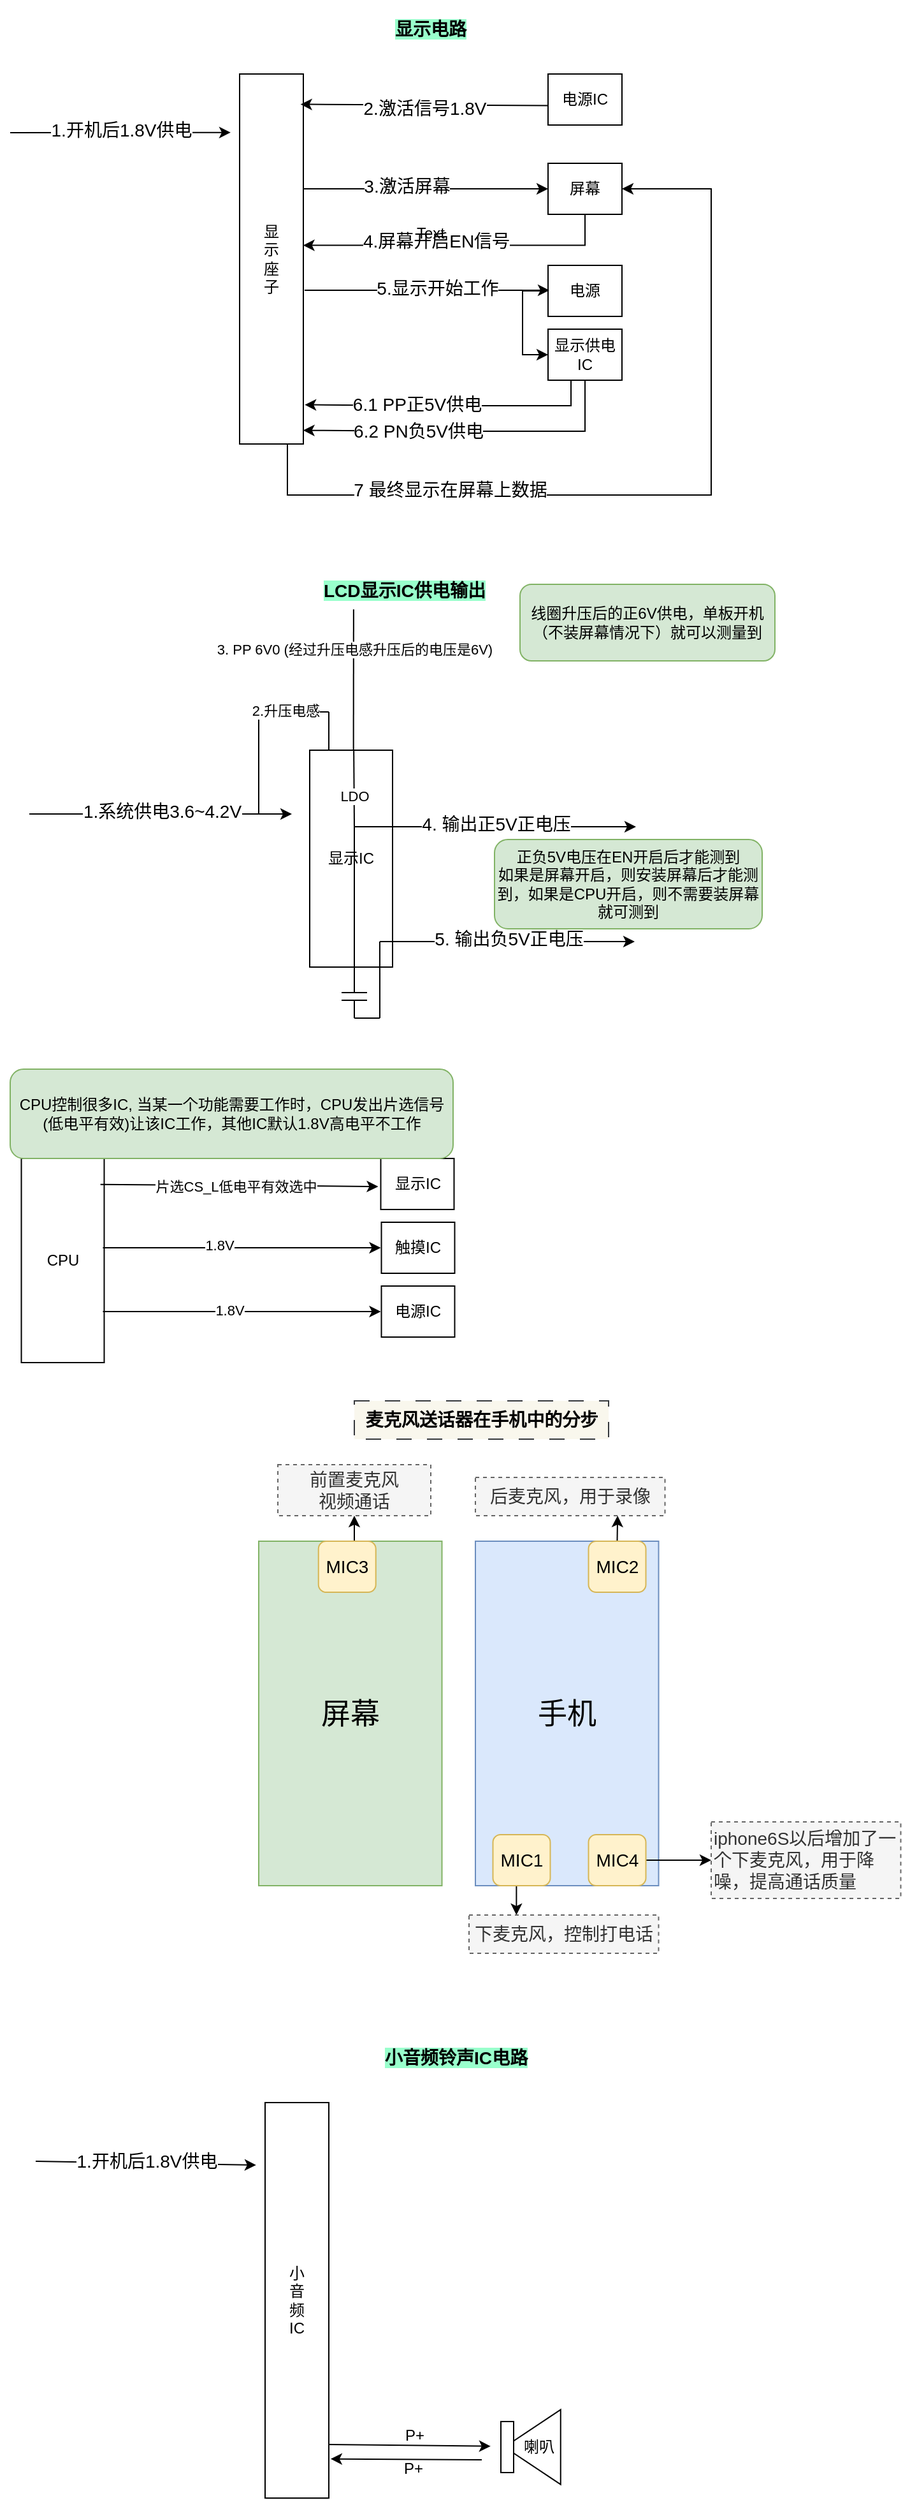 <mxfile version="24.6.5" type="github">
  <diagram name="第 1 页" id="F-Re6Uvif4Fe4Fc95BMW">
    <mxGraphModel dx="541" dy="-877" grid="1" gridSize="10" guides="1" tooltips="1" connect="1" arrows="1" fold="1" page="1" pageScale="1" pageWidth="827" pageHeight="1169" math="0" shadow="0">
      <root>
        <mxCell id="0" />
        <mxCell id="1" parent="0" />
        <mxCell id="L4pYS3y13BxJtPCVfl_d-1" value="" style="endArrow=classic;html=1;rounded=0;" parent="1" edge="1">
          <mxGeometry width="50" height="50" relative="1" as="geometry">
            <mxPoint x="85" y="2040" as="sourcePoint" />
            <mxPoint x="291" y="2040" as="targetPoint" />
          </mxGeometry>
        </mxCell>
        <mxCell id="L4pYS3y13BxJtPCVfl_d-2" value="Text" style="edgeLabel;html=1;align=center;verticalAlign=middle;resizable=0;points=[];" parent="L4pYS3y13BxJtPCVfl_d-1" vertex="1" connectable="0">
          <mxGeometry x="-0.009" y="2" relative="1" as="geometry">
            <mxPoint as="offset" />
          </mxGeometry>
        </mxCell>
        <mxCell id="L4pYS3y13BxJtPCVfl_d-3" value="&lt;font style=&quot;font-size: 14px;&quot;&gt;1.系统供电3.6~4.2V&lt;/font&gt;" style="edgeLabel;html=1;align=center;verticalAlign=middle;resizable=0;points=[];" parent="L4pYS3y13BxJtPCVfl_d-1" vertex="1" connectable="0">
          <mxGeometry x="0.004" y="2" relative="1" as="geometry">
            <mxPoint as="offset" />
          </mxGeometry>
        </mxCell>
        <mxCell id="L4pYS3y13BxJtPCVfl_d-4" value="显示IC" style="rounded=0;whiteSpace=wrap;html=1;" parent="1" vertex="1">
          <mxGeometry x="305" y="1990" width="65" height="170" as="geometry" />
        </mxCell>
        <mxCell id="L4pYS3y13BxJtPCVfl_d-5" value="" style="endArrow=classic;html=1;rounded=0;entryX=-0.141;entryY=0.158;entryDx=0;entryDy=0;entryPerimeter=0;" parent="1" target="L4pYS3y13BxJtPCVfl_d-10" edge="1">
          <mxGeometry width="50" height="50" relative="1" as="geometry">
            <mxPoint x="70" y="1506" as="sourcePoint" />
            <mxPoint x="260" y="1523.5" as="targetPoint" />
          </mxGeometry>
        </mxCell>
        <mxCell id="L4pYS3y13BxJtPCVfl_d-6" value="Text" style="edgeLabel;html=1;align=center;verticalAlign=middle;resizable=0;points=[];" parent="L4pYS3y13BxJtPCVfl_d-5" vertex="1" connectable="0">
          <mxGeometry x="-0.009" y="2" relative="1" as="geometry">
            <mxPoint as="offset" />
          </mxGeometry>
        </mxCell>
        <mxCell id="L4pYS3y13BxJtPCVfl_d-7" value="&lt;font style=&quot;font-size: 14px;&quot;&gt;1.开机后1.8V供电&lt;/font&gt;" style="edgeLabel;html=1;align=center;verticalAlign=middle;resizable=0;points=[];" parent="L4pYS3y13BxJtPCVfl_d-5" vertex="1" connectable="0">
          <mxGeometry x="0.004" y="2" relative="1" as="geometry">
            <mxPoint as="offset" />
          </mxGeometry>
        </mxCell>
        <mxCell id="L4pYS3y13BxJtPCVfl_d-8" style="edgeStyle=orthogonalEdgeStyle;rounded=0;orthogonalLoop=1;jettySize=auto;html=1;exitX=0.75;exitY=1;exitDx=0;exitDy=0;entryX=1;entryY=0.5;entryDx=0;entryDy=0;" parent="1" source="L4pYS3y13BxJtPCVfl_d-10" target="L4pYS3y13BxJtPCVfl_d-21" edge="1">
          <mxGeometry relative="1" as="geometry">
            <Array as="points">
              <mxPoint x="288" y="1790" />
              <mxPoint x="620" y="1790" />
              <mxPoint x="620" y="1550" />
            </Array>
          </mxGeometry>
        </mxCell>
        <mxCell id="L4pYS3y13BxJtPCVfl_d-9" value="&lt;span style=&quot;font-size: 14px;&quot;&gt;7 最终显示在屏幕上数据&lt;/span&gt;" style="edgeLabel;html=1;align=center;verticalAlign=middle;resizable=0;points=[];" parent="L4pYS3y13BxJtPCVfl_d-8" vertex="1" connectable="0">
          <mxGeometry x="-0.51" y="4" relative="1" as="geometry">
            <mxPoint as="offset" />
          </mxGeometry>
        </mxCell>
        <mxCell id="L4pYS3y13BxJtPCVfl_d-10" value="显&lt;div&gt;示&lt;/div&gt;&lt;div&gt;座&lt;/div&gt;&lt;div&gt;子&lt;/div&gt;" style="rounded=0;whiteSpace=wrap;html=1;" parent="1" vertex="1">
          <mxGeometry x="250" y="1460" width="50" height="290" as="geometry" />
        </mxCell>
        <mxCell id="L4pYS3y13BxJtPCVfl_d-11" value="电源IC" style="rounded=0;whiteSpace=wrap;html=1;" parent="1" vertex="1">
          <mxGeometry x="492" y="1460" width="58" height="40" as="geometry" />
        </mxCell>
        <mxCell id="L4pYS3y13BxJtPCVfl_d-12" value="" style="endArrow=classic;html=1;rounded=0;entryX=0.956;entryY=0.082;entryDx=0;entryDy=0;entryPerimeter=0;exitX=0.003;exitY=0.619;exitDx=0;exitDy=0;exitPerimeter=0;" parent="1" source="L4pYS3y13BxJtPCVfl_d-11" target="L4pYS3y13BxJtPCVfl_d-10" edge="1">
          <mxGeometry width="50" height="50" relative="1" as="geometry">
            <mxPoint x="80" y="1516" as="sourcePoint" />
            <mxPoint x="253" y="1516" as="targetPoint" />
          </mxGeometry>
        </mxCell>
        <mxCell id="L4pYS3y13BxJtPCVfl_d-13" value="Text" style="edgeLabel;html=1;align=center;verticalAlign=middle;resizable=0;points=[];" parent="L4pYS3y13BxJtPCVfl_d-12" vertex="1" connectable="0">
          <mxGeometry x="-0.009" y="2" relative="1" as="geometry">
            <mxPoint as="offset" />
          </mxGeometry>
        </mxCell>
        <mxCell id="L4pYS3y13BxJtPCVfl_d-14" value="&lt;font style=&quot;font-size: 14px;&quot;&gt;2.激活信号1.8V&lt;/font&gt;" style="edgeLabel;html=1;align=center;verticalAlign=middle;resizable=0;points=[];" parent="L4pYS3y13BxJtPCVfl_d-12" vertex="1" connectable="0">
          <mxGeometry x="0.004" y="2" relative="1" as="geometry">
            <mxPoint as="offset" />
          </mxGeometry>
        </mxCell>
        <mxCell id="L4pYS3y13BxJtPCVfl_d-15" value="" style="endArrow=classic;html=1;rounded=0;entryX=0;entryY=0.5;entryDx=0;entryDy=0;" parent="1" target="L4pYS3y13BxJtPCVfl_d-21" edge="1">
          <mxGeometry width="50" height="50" relative="1" as="geometry">
            <mxPoint x="300" y="1550" as="sourcePoint" />
            <mxPoint x="473" y="1550" as="targetPoint" />
          </mxGeometry>
        </mxCell>
        <mxCell id="L4pYS3y13BxJtPCVfl_d-16" value="Text" style="edgeLabel;html=1;align=center;verticalAlign=middle;resizable=0;points=[];" parent="L4pYS3y13BxJtPCVfl_d-15" vertex="1" connectable="0">
          <mxGeometry x="-0.009" y="2" relative="1" as="geometry">
            <mxPoint as="offset" />
          </mxGeometry>
        </mxCell>
        <mxCell id="L4pYS3y13BxJtPCVfl_d-17" value="&lt;font style=&quot;font-size: 14px;&quot;&gt;3.激活屏幕&lt;/font&gt;" style="edgeLabel;html=1;align=center;verticalAlign=middle;resizable=0;points=[];" parent="L4pYS3y13BxJtPCVfl_d-15" vertex="1" connectable="0">
          <mxGeometry x="0.004" y="2" relative="1" as="geometry">
            <mxPoint x="-16" as="offset" />
          </mxGeometry>
        </mxCell>
        <mxCell id="L4pYS3y13BxJtPCVfl_d-18" style="edgeStyle=orthogonalEdgeStyle;rounded=0;orthogonalLoop=1;jettySize=auto;html=1;exitX=0.5;exitY=1;exitDx=0;exitDy=0;entryX=0.996;entryY=0.463;entryDx=0;entryDy=0;entryPerimeter=0;" parent="1" source="L4pYS3y13BxJtPCVfl_d-21" target="L4pYS3y13BxJtPCVfl_d-10" edge="1">
          <mxGeometry relative="1" as="geometry">
            <mxPoint x="521" y="1600" as="targetPoint" />
          </mxGeometry>
        </mxCell>
        <mxCell id="L4pYS3y13BxJtPCVfl_d-19" value="Text" style="edgeLabel;html=1;align=center;verticalAlign=middle;resizable=0;points=[];" parent="L4pYS3y13BxJtPCVfl_d-18" vertex="1" connectable="0">
          <mxGeometry x="-0.01" y="-3" relative="1" as="geometry">
            <mxPoint x="-20" as="offset" />
          </mxGeometry>
        </mxCell>
        <mxCell id="L4pYS3y13BxJtPCVfl_d-20" value="&lt;span style=&quot;font-size: 14px;&quot;&gt;4.屏幕开启EN信号&lt;/span&gt;" style="edgeLabel;html=1;align=center;verticalAlign=middle;resizable=0;points=[];" parent="L4pYS3y13BxJtPCVfl_d-18" vertex="1" connectable="0">
          <mxGeometry x="0.161" y="-7" relative="1" as="geometry">
            <mxPoint x="1" y="3" as="offset" />
          </mxGeometry>
        </mxCell>
        <mxCell id="L4pYS3y13BxJtPCVfl_d-21" value="屏幕" style="rounded=0;whiteSpace=wrap;html=1;" parent="1" vertex="1">
          <mxGeometry x="492" y="1530" width="58" height="40" as="geometry" />
        </mxCell>
        <mxCell id="L4pYS3y13BxJtPCVfl_d-22" value="显示供电IC" style="rounded=0;whiteSpace=wrap;html=1;" parent="1" vertex="1">
          <mxGeometry x="492" y="1660" width="58" height="40" as="geometry" />
        </mxCell>
        <mxCell id="L4pYS3y13BxJtPCVfl_d-23" style="edgeStyle=orthogonalEdgeStyle;rounded=0;orthogonalLoop=1;jettySize=auto;html=1;exitX=0;exitY=0.75;exitDx=0;exitDy=0;entryX=0;entryY=0.5;entryDx=0;entryDy=0;" parent="1" source="L4pYS3y13BxJtPCVfl_d-24" target="L4pYS3y13BxJtPCVfl_d-22" edge="1">
          <mxGeometry relative="1" as="geometry">
            <Array as="points">
              <mxPoint x="492" y="1630" />
              <mxPoint x="472" y="1630" />
              <mxPoint x="472" y="1680" />
            </Array>
          </mxGeometry>
        </mxCell>
        <mxCell id="L4pYS3y13BxJtPCVfl_d-24" value="电源" style="rounded=0;whiteSpace=wrap;html=1;" parent="1" vertex="1">
          <mxGeometry x="492" y="1610" width="58" height="40" as="geometry" />
        </mxCell>
        <mxCell id="L4pYS3y13BxJtPCVfl_d-25" value="" style="endArrow=classic;html=1;rounded=0;entryX=0;entryY=0.5;entryDx=0;entryDy=0;" parent="1" edge="1">
          <mxGeometry width="50" height="50" relative="1" as="geometry">
            <mxPoint x="301" y="1629.5" as="sourcePoint" />
            <mxPoint x="493" y="1629.5" as="targetPoint" />
          </mxGeometry>
        </mxCell>
        <mxCell id="L4pYS3y13BxJtPCVfl_d-26" value="Text" style="edgeLabel;html=1;align=center;verticalAlign=middle;resizable=0;points=[];" parent="L4pYS3y13BxJtPCVfl_d-25" vertex="1" connectable="0">
          <mxGeometry x="-0.009" y="2" relative="1" as="geometry">
            <mxPoint as="offset" />
          </mxGeometry>
        </mxCell>
        <mxCell id="L4pYS3y13BxJtPCVfl_d-27" value="&lt;font style=&quot;font-size: 14px;&quot;&gt;5.显示开始工作&lt;/font&gt;" style="edgeLabel;html=1;align=center;verticalAlign=middle;resizable=0;points=[];" parent="L4pYS3y13BxJtPCVfl_d-25" vertex="1" connectable="0">
          <mxGeometry x="0.004" y="2" relative="1" as="geometry">
            <mxPoint x="7" as="offset" />
          </mxGeometry>
        </mxCell>
        <mxCell id="L4pYS3y13BxJtPCVfl_d-28" style="edgeStyle=orthogonalEdgeStyle;rounded=0;orthogonalLoop=1;jettySize=auto;html=1;exitX=0.5;exitY=1;exitDx=0;exitDy=0;entryX=1.022;entryY=0.894;entryDx=0;entryDy=0;entryPerimeter=0;" parent="1" source="L4pYS3y13BxJtPCVfl_d-22" target="L4pYS3y13BxJtPCVfl_d-10" edge="1">
          <mxGeometry relative="1" as="geometry">
            <Array as="points">
              <mxPoint x="510" y="1700" />
              <mxPoint x="510" y="1720" />
              <mxPoint x="396" y="1720" />
            </Array>
          </mxGeometry>
        </mxCell>
        <mxCell id="L4pYS3y13BxJtPCVfl_d-29" value="&lt;span style=&quot;font-size: 14px;&quot;&gt;6.1 PP正5V供电&lt;/span&gt;" style="edgeLabel;html=1;align=center;verticalAlign=middle;resizable=0;points=[];" parent="L4pYS3y13BxJtPCVfl_d-28" vertex="1" connectable="0">
          <mxGeometry x="0.269" y="-1" relative="1" as="geometry">
            <mxPoint as="offset" />
          </mxGeometry>
        </mxCell>
        <mxCell id="L4pYS3y13BxJtPCVfl_d-30" style="edgeStyle=orthogonalEdgeStyle;rounded=0;orthogonalLoop=1;jettySize=auto;html=1;exitX=0.5;exitY=1;exitDx=0;exitDy=0;entryX=0.996;entryY=0.963;entryDx=0;entryDy=0;entryPerimeter=0;" parent="1" source="L4pYS3y13BxJtPCVfl_d-22" target="L4pYS3y13BxJtPCVfl_d-10" edge="1">
          <mxGeometry relative="1" as="geometry">
            <Array as="points">
              <mxPoint x="521" y="1740" />
              <mxPoint x="396" y="1740" />
            </Array>
          </mxGeometry>
        </mxCell>
        <mxCell id="L4pYS3y13BxJtPCVfl_d-31" value="&lt;span style=&quot;font-size: 14px;&quot;&gt;6.2 PN负5V供电&lt;/span&gt;" style="edgeLabel;html=1;align=center;verticalAlign=middle;resizable=0;points=[];" parent="L4pYS3y13BxJtPCVfl_d-30" vertex="1" connectable="0">
          <mxGeometry x="0.211" relative="1" as="geometry">
            <mxPoint x="-13" as="offset" />
          </mxGeometry>
        </mxCell>
        <mxCell id="L4pYS3y13BxJtPCVfl_d-32" value="Text" style="text;html=1;align=center;verticalAlign=middle;whiteSpace=wrap;rounded=0;" parent="1" vertex="1">
          <mxGeometry x="370" y="1570" width="60" height="30" as="geometry" />
        </mxCell>
        <mxCell id="L4pYS3y13BxJtPCVfl_d-33" value="&lt;h3&gt;&lt;b style=&quot;background-color: rgb(153, 255, 204);&quot;&gt;显示电路&lt;/b&gt;&lt;/h3&gt;" style="text;html=1;align=center;verticalAlign=middle;whiteSpace=wrap;rounded=0;" parent="1" vertex="1">
          <mxGeometry x="370" y="1410" width="60" height="30" as="geometry" />
        </mxCell>
        <mxCell id="L4pYS3y13BxJtPCVfl_d-34" value="&lt;h3&gt;&lt;b style=&quot;background-color: rgb(153, 255, 204);&quot;&gt;LCD显示IC供电输出&lt;/b&gt;&lt;/h3&gt;" style="text;html=1;align=center;verticalAlign=middle;whiteSpace=wrap;rounded=0;" parent="1" vertex="1">
          <mxGeometry x="310" y="1850" width="139" height="30" as="geometry" />
        </mxCell>
        <mxCell id="L4pYS3y13BxJtPCVfl_d-35" value="" style="endArrow=none;html=1;rounded=0;" parent="1" edge="1">
          <mxGeometry width="50" height="50" relative="1" as="geometry">
            <mxPoint x="265" y="2040" as="sourcePoint" />
            <mxPoint x="265" y="1960" as="targetPoint" />
          </mxGeometry>
        </mxCell>
        <mxCell id="L4pYS3y13BxJtPCVfl_d-36" value="" style="endArrow=none;html=1;rounded=0;" parent="1" edge="1">
          <mxGeometry width="50" height="50" relative="1" as="geometry">
            <mxPoint x="265" y="1960" as="sourcePoint" />
            <mxPoint x="320" y="1960" as="targetPoint" />
          </mxGeometry>
        </mxCell>
        <mxCell id="L4pYS3y13BxJtPCVfl_d-44" value="2.升压电感" style="edgeLabel;html=1;align=center;verticalAlign=middle;resizable=0;points=[];" parent="L4pYS3y13BxJtPCVfl_d-36" vertex="1" connectable="0">
          <mxGeometry x="-0.405" y="1" relative="1" as="geometry">
            <mxPoint x="4" as="offset" />
          </mxGeometry>
        </mxCell>
        <mxCell id="L4pYS3y13BxJtPCVfl_d-37" value="" style="endArrow=none;html=1;rounded=0;entryX=0.25;entryY=0;entryDx=0;entryDy=0;" parent="1" target="L4pYS3y13BxJtPCVfl_d-4" edge="1">
          <mxGeometry width="50" height="50" relative="1" as="geometry">
            <mxPoint x="320" y="1960" as="sourcePoint" />
            <mxPoint x="345" y="1970" as="targetPoint" />
            <Array as="points">
              <mxPoint x="320" y="1990" />
            </Array>
          </mxGeometry>
        </mxCell>
        <mxCell id="L4pYS3y13BxJtPCVfl_d-45" value="" style="endArrow=classic;html=1;rounded=0;" parent="1" edge="1">
          <mxGeometry width="50" height="50" relative="1" as="geometry">
            <mxPoint x="340" y="2050" as="sourcePoint" />
            <mxPoint x="561" y="2050" as="targetPoint" />
          </mxGeometry>
        </mxCell>
        <mxCell id="L4pYS3y13BxJtPCVfl_d-46" value="Text" style="edgeLabel;html=1;align=center;verticalAlign=middle;resizable=0;points=[];" parent="L4pYS3y13BxJtPCVfl_d-45" vertex="1" connectable="0">
          <mxGeometry x="-0.009" y="2" relative="1" as="geometry">
            <mxPoint as="offset" />
          </mxGeometry>
        </mxCell>
        <mxCell id="L4pYS3y13BxJtPCVfl_d-47" value="&lt;font style=&quot;font-size: 14px;&quot;&gt;4. 输出正5V正电压&lt;/font&gt;" style="edgeLabel;html=1;align=center;verticalAlign=middle;resizable=0;points=[];" parent="L4pYS3y13BxJtPCVfl_d-45" vertex="1" connectable="0">
          <mxGeometry x="0.004" y="2" relative="1" as="geometry">
            <mxPoint as="offset" />
          </mxGeometry>
        </mxCell>
        <mxCell id="L4pYS3y13BxJtPCVfl_d-54" value="" style="endArrow=none;html=1;rounded=0;entryX=0.532;entryY=0;entryDx=0;entryDy=0;entryPerimeter=0;" parent="1" target="L4pYS3y13BxJtPCVfl_d-4" edge="1">
          <mxGeometry width="50" height="50" relative="1" as="geometry">
            <mxPoint x="340" y="2050" as="sourcePoint" />
            <mxPoint x="420" y="2050" as="targetPoint" />
          </mxGeometry>
        </mxCell>
        <mxCell id="L4pYS3y13BxJtPCVfl_d-67" value="LDO" style="edgeLabel;html=1;align=center;verticalAlign=middle;resizable=0;points=[];" parent="L4pYS3y13BxJtPCVfl_d-54" vertex="1" connectable="0">
          <mxGeometry x="-0.188" relative="1" as="geometry">
            <mxPoint as="offset" />
          </mxGeometry>
        </mxCell>
        <mxCell id="L4pYS3y13BxJtPCVfl_d-55" value="" style="endArrow=none;html=1;rounded=0;exitX=0.583;exitY=0.002;exitDx=0;exitDy=0;exitPerimeter=0;" parent="1" edge="1">
          <mxGeometry width="50" height="50" relative="1" as="geometry">
            <mxPoint x="339.335" y="1990.0" as="sourcePoint" />
            <mxPoint x="339.44" y="1879.66" as="targetPoint" />
          </mxGeometry>
        </mxCell>
        <mxCell id="L4pYS3y13BxJtPCVfl_d-56" value="3. PP 6V0 (经过升压电感升压后的电压是6V)" style="edgeLabel;html=1;align=center;verticalAlign=middle;resizable=0;points=[];" parent="L4pYS3y13BxJtPCVfl_d-55" vertex="1" connectable="0">
          <mxGeometry x="0.445" relative="1" as="geometry">
            <mxPoint as="offset" />
          </mxGeometry>
        </mxCell>
        <mxCell id="L4pYS3y13BxJtPCVfl_d-68" value="" style="endArrow=none;html=1;rounded=0;" parent="1" edge="1">
          <mxGeometry width="50" height="50" relative="1" as="geometry">
            <mxPoint x="340" y="2180" as="sourcePoint" />
            <mxPoint x="340" y="2050" as="targetPoint" />
          </mxGeometry>
        </mxCell>
        <mxCell id="L4pYS3y13BxJtPCVfl_d-70" value="" style="endArrow=none;html=1;rounded=0;" parent="1" edge="1">
          <mxGeometry width="50" height="50" relative="1" as="geometry">
            <mxPoint x="330" y="2180" as="sourcePoint" />
            <mxPoint x="350" y="2180" as="targetPoint" />
          </mxGeometry>
        </mxCell>
        <mxCell id="L4pYS3y13BxJtPCVfl_d-73" value="" style="endArrow=none;html=1;rounded=0;" parent="1" edge="1">
          <mxGeometry width="50" height="50" relative="1" as="geometry">
            <mxPoint x="330" y="2186" as="sourcePoint" />
            <mxPoint x="350" y="2186" as="targetPoint" />
          </mxGeometry>
        </mxCell>
        <mxCell id="L4pYS3y13BxJtPCVfl_d-76" value="" style="endArrow=none;html=1;rounded=0;" parent="1" edge="1">
          <mxGeometry width="50" height="50" relative="1" as="geometry">
            <mxPoint x="340" y="2200" as="sourcePoint" />
            <mxPoint x="340" y="2186" as="targetPoint" />
            <Array as="points">
              <mxPoint x="340" y="2186" />
            </Array>
          </mxGeometry>
        </mxCell>
        <mxCell id="L4pYS3y13BxJtPCVfl_d-77" value="" style="endArrow=none;html=1;rounded=0;" parent="1" edge="1">
          <mxGeometry width="50" height="50" relative="1" as="geometry">
            <mxPoint x="340" y="2200" as="sourcePoint" />
            <mxPoint x="360" y="2200" as="targetPoint" />
            <Array as="points">
              <mxPoint x="350" y="2200" />
            </Array>
          </mxGeometry>
        </mxCell>
        <mxCell id="L4pYS3y13BxJtPCVfl_d-79" value="" style="endArrow=none;html=1;rounded=0;entryX=0.846;entryY=0.882;entryDx=0;entryDy=0;entryPerimeter=0;" parent="1" target="L4pYS3y13BxJtPCVfl_d-4" edge="1">
          <mxGeometry width="50" height="50" relative="1" as="geometry">
            <mxPoint x="360" y="2200" as="sourcePoint" />
            <mxPoint x="410" y="2140" as="targetPoint" />
          </mxGeometry>
        </mxCell>
        <mxCell id="L4pYS3y13BxJtPCVfl_d-81" value="" style="endArrow=classic;html=1;rounded=0;" parent="1" edge="1">
          <mxGeometry width="50" height="50" relative="1" as="geometry">
            <mxPoint x="360" y="2140" as="sourcePoint" />
            <mxPoint x="560" y="2140" as="targetPoint" />
          </mxGeometry>
        </mxCell>
        <mxCell id="L4pYS3y13BxJtPCVfl_d-82" value="Text" style="edgeLabel;html=1;align=center;verticalAlign=middle;resizable=0;points=[];" parent="L4pYS3y13BxJtPCVfl_d-81" vertex="1" connectable="0">
          <mxGeometry x="-0.009" y="2" relative="1" as="geometry">
            <mxPoint as="offset" />
          </mxGeometry>
        </mxCell>
        <mxCell id="L4pYS3y13BxJtPCVfl_d-83" value="&lt;font style=&quot;font-size: 14px;&quot;&gt;5. 输出负5V正电压&lt;/font&gt;" style="edgeLabel;html=1;align=center;verticalAlign=middle;resizable=0;points=[];" parent="L4pYS3y13BxJtPCVfl_d-81" vertex="1" connectable="0">
          <mxGeometry x="0.004" y="2" relative="1" as="geometry">
            <mxPoint as="offset" />
          </mxGeometry>
        </mxCell>
        <mxCell id="L4pYS3y13BxJtPCVfl_d-84" value="正负5V电压在EN开启后才能测到&lt;div&gt;如果是屏幕开启，则安装屏幕后才能测到，如果是CPU开启，则不需要装屏幕就可测到&lt;/div&gt;" style="rounded=1;whiteSpace=wrap;html=1;fillColor=#d5e8d4;strokeColor=#82b366;" parent="1" vertex="1">
          <mxGeometry x="450" y="2060" width="210" height="70" as="geometry" />
        </mxCell>
        <mxCell id="L4pYS3y13BxJtPCVfl_d-85" value="线圈升压后的正6V供电，单板开机（不装屏幕情况下）就可以测量到" style="rounded=1;whiteSpace=wrap;html=1;fillColor=#d5e8d4;strokeColor=#82b366;" parent="1" vertex="1">
          <mxGeometry x="470" y="1860" width="200" height="60" as="geometry" />
        </mxCell>
        <mxCell id="L4pYS3y13BxJtPCVfl_d-86" value="CPU" style="rounded=0;whiteSpace=wrap;html=1;" parent="1" vertex="1">
          <mxGeometry x="78.75" y="2310" width="65" height="160" as="geometry" />
        </mxCell>
        <mxCell id="L4pYS3y13BxJtPCVfl_d-87" value="" style="endArrow=classic;html=1;rounded=0;exitX=0.955;exitY=0.127;exitDx=0;exitDy=0;exitPerimeter=0;" parent="1" source="L4pYS3y13BxJtPCVfl_d-86" edge="1">
          <mxGeometry width="50" height="50" relative="1" as="geometry">
            <mxPoint x="168.75" y="2360" as="sourcePoint" />
            <mxPoint x="358.75" y="2332" as="targetPoint" />
          </mxGeometry>
        </mxCell>
        <mxCell id="L4pYS3y13BxJtPCVfl_d-96" value="片选CS_L低电平有效选中" style="edgeLabel;html=1;align=center;verticalAlign=middle;resizable=0;points=[];" parent="L4pYS3y13BxJtPCVfl_d-87" vertex="1" connectable="0">
          <mxGeometry x="-0.032" y="-1" relative="1" as="geometry">
            <mxPoint as="offset" />
          </mxGeometry>
        </mxCell>
        <mxCell id="L4pYS3y13BxJtPCVfl_d-88" value="显示IC" style="rounded=0;whiteSpace=wrap;html=1;" parent="1" vertex="1">
          <mxGeometry x="360.75" y="2310" width="57.5" height="40" as="geometry" />
        </mxCell>
        <mxCell id="L4pYS3y13BxJtPCVfl_d-89" value="" style="endArrow=classic;html=1;rounded=0;exitX=0.955;exitY=0.127;exitDx=0;exitDy=0;exitPerimeter=0;" parent="1" edge="1">
          <mxGeometry width="50" height="50" relative="1" as="geometry">
            <mxPoint x="142.75" y="2380" as="sourcePoint" />
            <mxPoint x="360.75" y="2380" as="targetPoint" />
          </mxGeometry>
        </mxCell>
        <mxCell id="L4pYS3y13BxJtPCVfl_d-94" value="1.8V" style="edgeLabel;html=1;align=center;verticalAlign=middle;resizable=0;points=[];" parent="L4pYS3y13BxJtPCVfl_d-89" vertex="1" connectable="0">
          <mxGeometry x="-0.169" y="2" relative="1" as="geometry">
            <mxPoint as="offset" />
          </mxGeometry>
        </mxCell>
        <mxCell id="L4pYS3y13BxJtPCVfl_d-90" value="触摸IC" style="rounded=0;whiteSpace=wrap;html=1;" parent="1" vertex="1">
          <mxGeometry x="361.25" y="2360" width="57.5" height="40" as="geometry" />
        </mxCell>
        <mxCell id="L4pYS3y13BxJtPCVfl_d-92" value="" style="endArrow=classic;html=1;rounded=0;exitX=0.955;exitY=0.127;exitDx=0;exitDy=0;exitPerimeter=0;" parent="1" edge="1">
          <mxGeometry width="50" height="50" relative="1" as="geometry">
            <mxPoint x="142.75" y="2430" as="sourcePoint" />
            <mxPoint x="360.75" y="2430" as="targetPoint" />
          </mxGeometry>
        </mxCell>
        <mxCell id="L4pYS3y13BxJtPCVfl_d-95" value="1.8V" style="edgeLabel;html=1;align=center;verticalAlign=middle;resizable=0;points=[];" parent="L4pYS3y13BxJtPCVfl_d-92" vertex="1" connectable="0">
          <mxGeometry x="-0.096" y="1" relative="1" as="geometry">
            <mxPoint as="offset" />
          </mxGeometry>
        </mxCell>
        <mxCell id="L4pYS3y13BxJtPCVfl_d-93" value="电源IC" style="rounded=0;whiteSpace=wrap;html=1;" parent="1" vertex="1">
          <mxGeometry x="361.25" y="2410" width="57.5" height="40" as="geometry" />
        </mxCell>
        <mxCell id="L4pYS3y13BxJtPCVfl_d-97" value="CPU控制很多IC, 当某一个功能需要工作时，CPU发出片选信号(低电平有效)让该IC工作，其他IC默认1.8V高电平不工作" style="rounded=1;whiteSpace=wrap;html=1;fillColor=#d5e8d4;strokeColor=#82b366;" parent="1" vertex="1">
          <mxGeometry x="70" y="2240" width="347.5" height="70" as="geometry" />
        </mxCell>
        <mxCell id="epny1ZXgf8INYz4ZHt1H-8" style="edgeStyle=orthogonalEdgeStyle;rounded=0;orthogonalLoop=1;jettySize=auto;html=1;exitX=0.25;exitY=1;exitDx=0;exitDy=0;entryX=0.25;entryY=0;entryDx=0;entryDy=0;" parent="1" source="epny1ZXgf8INYz4ZHt1H-1" target="epny1ZXgf8INYz4ZHt1H-10" edge="1">
          <mxGeometry relative="1" as="geometry">
            <mxPoint x="470.868" y="2940" as="targetPoint" />
          </mxGeometry>
        </mxCell>
        <mxCell id="epny1ZXgf8INYz4ZHt1H-1" value="&lt;font style=&quot;font-size: 23px;&quot;&gt;手机&lt;/font&gt;" style="rounded=0;whiteSpace=wrap;html=1;fillColor=#dae8fc;strokeColor=#6c8ebf;" parent="1" vertex="1">
          <mxGeometry x="435" y="2610" width="143.75" height="270" as="geometry" />
        </mxCell>
        <mxCell id="epny1ZXgf8INYz4ZHt1H-3" value="&lt;h3&gt;麦克风送话器在手机中的分步&lt;/h3&gt;" style="text;html=1;align=center;verticalAlign=middle;whiteSpace=wrap;rounded=0;fillColor=#f9f7ed;strokeColor=#36393d;dashed=1;dashPattern=12 12;" parent="1" vertex="1">
          <mxGeometry x="340" y="2500" width="199.5" height="30" as="geometry" />
        </mxCell>
        <mxCell id="epny1ZXgf8INYz4ZHt1H-5" value="&lt;span style=&quot;background-color: initial;&quot;&gt;&lt;font style=&quot;font-size: 14px;&quot;&gt;MIC1&lt;/font&gt;&lt;/span&gt;" style="rounded=1;whiteSpace=wrap;html=1;fillColor=#fff2cc;strokeColor=#d6b656;" parent="1" vertex="1">
          <mxGeometry x="448.75" y="2840" width="45" height="40" as="geometry" />
        </mxCell>
        <mxCell id="epny1ZXgf8INYz4ZHt1H-16" style="edgeStyle=orthogonalEdgeStyle;rounded=0;orthogonalLoop=1;jettySize=auto;html=1;exitX=0.5;exitY=0;exitDx=0;exitDy=0;entryX=0.75;entryY=1;entryDx=0;entryDy=0;" parent="1" source="epny1ZXgf8INYz4ZHt1H-6" target="epny1ZXgf8INYz4ZHt1H-9" edge="1">
          <mxGeometry relative="1" as="geometry" />
        </mxCell>
        <mxCell id="epny1ZXgf8INYz4ZHt1H-6" value="&lt;span style=&quot;background-color: initial;&quot;&gt;&lt;font style=&quot;font-size: 14px;&quot;&gt;MIC2&lt;/font&gt;&lt;/span&gt;" style="rounded=1;whiteSpace=wrap;html=1;fillColor=#fff2cc;strokeColor=#d6b656;" parent="1" vertex="1">
          <mxGeometry x="523.75" y="2610" width="45" height="40" as="geometry" />
        </mxCell>
        <mxCell id="epny1ZXgf8INYz4ZHt1H-9" value="&lt;font style=&quot;font-size: 14px;&quot;&gt;后麦克风，用于录像&lt;/font&gt;" style="text;strokeColor=#666666;align=center;fillColor=#f5f5f5;html=1;verticalAlign=middle;whiteSpace=wrap;rounded=0;fontColor=#333333;dashed=1;" parent="1" vertex="1">
          <mxGeometry x="435.0" y="2560" width="148.75" height="30" as="geometry" />
        </mxCell>
        <mxCell id="epny1ZXgf8INYz4ZHt1H-10" value="&lt;font style=&quot;font-size: 14px;&quot;&gt;下麦克风，控制打电话&lt;/font&gt;" style="text;strokeColor=#666666;align=center;fillColor=#f5f5f5;html=1;verticalAlign=middle;whiteSpace=wrap;rounded=0;fontColor=#333333;dashed=1;" parent="1" vertex="1">
          <mxGeometry x="430" y="2903" width="148.75" height="30" as="geometry" />
        </mxCell>
        <mxCell id="epny1ZXgf8INYz4ZHt1H-17" style="edgeStyle=orthogonalEdgeStyle;rounded=0;orthogonalLoop=1;jettySize=auto;html=1;exitX=0.5;exitY=0;exitDx=0;exitDy=0;entryX=0.5;entryY=1;entryDx=0;entryDy=0;" parent="1" source="epny1ZXgf8INYz4ZHt1H-12" target="epny1ZXgf8INYz4ZHt1H-15" edge="1">
          <mxGeometry relative="1" as="geometry" />
        </mxCell>
        <mxCell id="epny1ZXgf8INYz4ZHt1H-12" value="&lt;span style=&quot;font-size: 23px;&quot;&gt;屏幕&lt;/span&gt;" style="rounded=0;whiteSpace=wrap;html=1;fillColor=#d5e8d4;strokeColor=#82b366;" parent="1" vertex="1">
          <mxGeometry x="265" y="2610" width="143.75" height="270" as="geometry" />
        </mxCell>
        <mxCell id="epny1ZXgf8INYz4ZHt1H-13" value="&lt;span style=&quot;background-color: initial;&quot;&gt;&lt;font style=&quot;font-size: 14px;&quot;&gt;MIC3&lt;/font&gt;&lt;/span&gt;" style="rounded=1;whiteSpace=wrap;html=1;fillColor=#fff2cc;strokeColor=#d6b656;" parent="1" vertex="1">
          <mxGeometry x="311.87" y="2610" width="45" height="40" as="geometry" />
        </mxCell>
        <mxCell id="epny1ZXgf8INYz4ZHt1H-15" value="&lt;span style=&quot;font-size: 14px;&quot;&gt;前置麦克风&lt;/span&gt;&lt;div&gt;&lt;span style=&quot;font-size: 14px;&quot;&gt;视频通话&lt;/span&gt;&lt;/div&gt;" style="text;strokeColor=#666666;align=center;fillColor=#f5f5f5;html=1;verticalAlign=middle;whiteSpace=wrap;rounded=0;fontColor=#333333;dashed=1;" parent="1" vertex="1">
          <mxGeometry x="280" y="2550" width="120" height="40" as="geometry" />
        </mxCell>
        <mxCell id="epny1ZXgf8INYz4ZHt1H-22" style="edgeStyle=orthogonalEdgeStyle;rounded=0;orthogonalLoop=1;jettySize=auto;html=1;exitX=1;exitY=0.5;exitDx=0;exitDy=0;entryX=0;entryY=0.5;entryDx=0;entryDy=0;" parent="1" source="epny1ZXgf8INYz4ZHt1H-18" target="epny1ZXgf8INYz4ZHt1H-20" edge="1">
          <mxGeometry relative="1" as="geometry" />
        </mxCell>
        <mxCell id="epny1ZXgf8INYz4ZHt1H-18" value="&lt;span style=&quot;background-color: initial;&quot;&gt;&lt;font style=&quot;font-size: 14px;&quot;&gt;MIC4&lt;/font&gt;&lt;/span&gt;" style="rounded=1;whiteSpace=wrap;html=1;fillColor=#fff2cc;strokeColor=#d6b656;" parent="1" vertex="1">
          <mxGeometry x="523.75" y="2840" width="45" height="40" as="geometry" />
        </mxCell>
        <mxCell id="epny1ZXgf8INYz4ZHt1H-20" value="&lt;span style=&quot;font-size: 14px;&quot;&gt;iphone6S以后增加了一个下麦克风，用于降噪，提高通话质量&lt;/span&gt;" style="text;strokeColor=#666666;align=left;fillColor=#f5f5f5;html=1;verticalAlign=middle;whiteSpace=wrap;rounded=0;fontColor=#333333;dashed=1;" parent="1" vertex="1">
          <mxGeometry x="620" y="2830" width="148.75" height="60" as="geometry" />
        </mxCell>
        <mxCell id="lAc3ItXL6pxSoQvCD10s-30" value="" style="endArrow=classic;html=1;rounded=0;entryX=-0.141;entryY=0.158;entryDx=0;entryDy=0;entryPerimeter=0;" edge="1" parent="1" target="lAc3ItXL6pxSoQvCD10s-35">
          <mxGeometry width="50" height="50" relative="1" as="geometry">
            <mxPoint x="90" y="3096" as="sourcePoint" />
            <mxPoint x="280" y="3113.5" as="targetPoint" />
          </mxGeometry>
        </mxCell>
        <mxCell id="lAc3ItXL6pxSoQvCD10s-31" value="Text" style="edgeLabel;html=1;align=center;verticalAlign=middle;resizable=0;points=[];" vertex="1" connectable="0" parent="lAc3ItXL6pxSoQvCD10s-30">
          <mxGeometry x="-0.009" y="2" relative="1" as="geometry">
            <mxPoint as="offset" />
          </mxGeometry>
        </mxCell>
        <mxCell id="lAc3ItXL6pxSoQvCD10s-32" value="&lt;font style=&quot;font-size: 14px;&quot;&gt;1.开机后1.8V供电&lt;/font&gt;" style="edgeLabel;html=1;align=center;verticalAlign=middle;resizable=0;points=[];" vertex="1" connectable="0" parent="lAc3ItXL6pxSoQvCD10s-30">
          <mxGeometry x="0.004" y="2" relative="1" as="geometry">
            <mxPoint as="offset" />
          </mxGeometry>
        </mxCell>
        <mxCell id="lAc3ItXL6pxSoQvCD10s-35" value="小&lt;div&gt;音&lt;/div&gt;&lt;div&gt;频&lt;/div&gt;&lt;div&gt;IC&lt;/div&gt;" style="rounded=0;whiteSpace=wrap;html=1;" vertex="1" parent="1">
          <mxGeometry x="270" y="3050" width="50" height="310" as="geometry" />
        </mxCell>
        <mxCell id="lAc3ItXL6pxSoQvCD10s-58" value="&lt;h3&gt;&lt;span style=&quot;background-color: rgb(153, 255, 204);&quot;&gt;小音频铃声IC电路&lt;/span&gt;&lt;/h3&gt;" style="text;html=1;align=center;verticalAlign=middle;whiteSpace=wrap;rounded=0;" vertex="1" parent="1">
          <mxGeometry x="325" y="3000" width="190" height="30" as="geometry" />
        </mxCell>
        <mxCell id="lAc3ItXL6pxSoQvCD10s-59" value="" style="endArrow=classic;html=1;rounded=0;entryX=-0.808;entryY=0.484;entryDx=0;entryDy=0;entryPerimeter=0;" edge="1" parent="1" target="lAc3ItXL6pxSoQvCD10s-60">
          <mxGeometry width="50" height="50" relative="1" as="geometry">
            <mxPoint x="320" y="3318" as="sourcePoint" />
            <mxPoint x="440" y="3320" as="targetPoint" />
          </mxGeometry>
        </mxCell>
        <mxCell id="lAc3ItXL6pxSoQvCD10s-67" value="" style="group" vertex="1" connectable="0" parent="1">
          <mxGeometry x="455" y="3290.66" width="60" height="58.67" as="geometry" />
        </mxCell>
        <mxCell id="lAc3ItXL6pxSoQvCD10s-64" value="" style="triangle;whiteSpace=wrap;html=1;rotation=-180;" vertex="1" parent="lAc3ItXL6pxSoQvCD10s-67">
          <mxGeometry x="2.87" width="44" height="58.67" as="geometry" />
        </mxCell>
        <mxCell id="lAc3ItXL6pxSoQvCD10s-60" value="" style="rounded=0;whiteSpace=wrap;html=1;" vertex="1" parent="lAc3ItXL6pxSoQvCD10s-67">
          <mxGeometry y="9.34" width="10" height="40" as="geometry" />
        </mxCell>
        <mxCell id="lAc3ItXL6pxSoQvCD10s-70" value="喇叭" style="text;html=1;align=center;verticalAlign=middle;whiteSpace=wrap;rounded=0;" vertex="1" parent="lAc3ItXL6pxSoQvCD10s-67">
          <mxGeometry y="14.34" width="60" height="30" as="geometry" />
        </mxCell>
        <mxCell id="lAc3ItXL6pxSoQvCD10s-72" value="" style="endArrow=classic;html=1;rounded=0;entryX=1.028;entryY=0.901;entryDx=0;entryDy=0;entryPerimeter=0;" edge="1" parent="1" target="lAc3ItXL6pxSoQvCD10s-35">
          <mxGeometry width="50" height="50" relative="1" as="geometry">
            <mxPoint x="440" y="3330" as="sourcePoint" />
            <mxPoint x="410" y="3330" as="targetPoint" />
          </mxGeometry>
        </mxCell>
        <mxCell id="lAc3ItXL6pxSoQvCD10s-75" value="P+" style="text;html=1;align=center;verticalAlign=middle;whiteSpace=wrap;rounded=0;" vertex="1" parent="1">
          <mxGeometry x="370" y="3300.66" width="35" height="20" as="geometry" />
        </mxCell>
        <mxCell id="lAc3ItXL6pxSoQvCD10s-76" value="P+" style="text;html=1;align=center;verticalAlign=middle;whiteSpace=wrap;rounded=0;" vertex="1" parent="1">
          <mxGeometry x="369" y="3326.66" width="35" height="20" as="geometry" />
        </mxCell>
      </root>
    </mxGraphModel>
  </diagram>
</mxfile>
